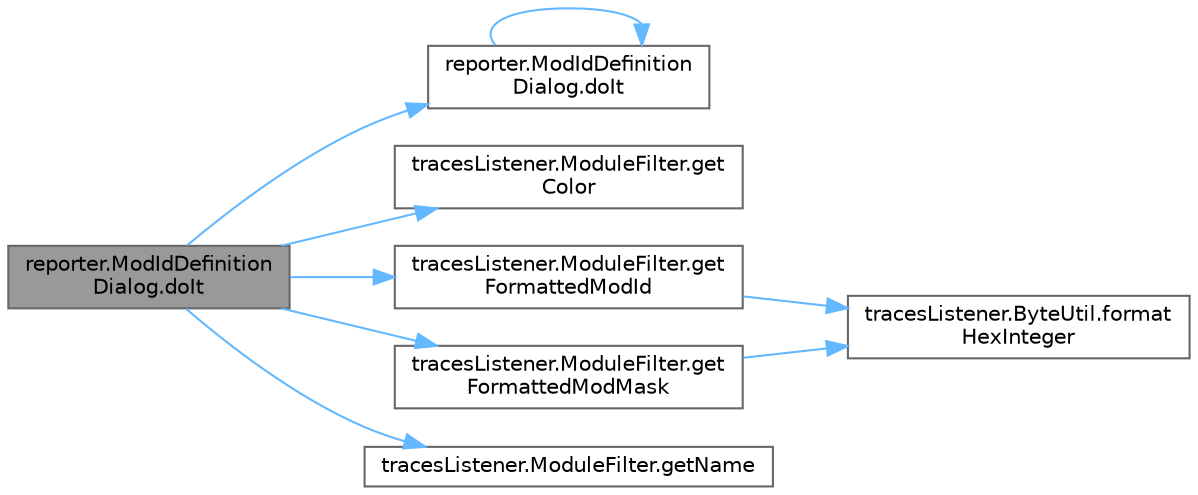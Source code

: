 digraph "reporter.ModIdDefinitionDialog.doIt"
{
 // LATEX_PDF_SIZE
  bgcolor="transparent";
  edge [fontname=Helvetica,fontsize=10,labelfontname=Helvetica,labelfontsize=10];
  node [fontname=Helvetica,fontsize=10,shape=box,height=0.2,width=0.4];
  rankdir="LR";
  Node1 [id="Node000001",label="reporter.ModIdDefinition\lDialog.doIt",height=0.2,width=0.4,color="gray40", fillcolor="grey60", style="filled", fontcolor="black",tooltip=" "];
  Node1 -> Node2 [id="edge1_Node000001_Node000002",color="steelblue1",style="solid",tooltip=" "];
  Node2 [id="Node000002",label="reporter.ModIdDefinition\lDialog.doIt",height=0.2,width=0.4,color="grey40", fillcolor="white", style="filled",URL="$classreporter_1_1_mod_id_definition_dialog.html#a7b5e654b8b8acc891fa41acb484319ae",tooltip=" "];
  Node2 -> Node2 [id="edge2_Node000002_Node000002",color="steelblue1",style="solid",tooltip=" "];
  Node1 -> Node3 [id="edge3_Node000001_Node000003",color="steelblue1",style="solid",tooltip=" "];
  Node3 [id="Node000003",label="tracesListener.ModuleFilter.get\lColor",height=0.2,width=0.4,color="grey40", fillcolor="white", style="filled",URL="$classtraces_listener_1_1_module_filter.html#a9c7ac046154a29d71e5ccf2c529413fb",tooltip=" "];
  Node1 -> Node4 [id="edge4_Node000001_Node000004",color="steelblue1",style="solid",tooltip=" "];
  Node4 [id="Node000004",label="tracesListener.ModuleFilter.get\lFormattedModId",height=0.2,width=0.4,color="grey40", fillcolor="white", style="filled",URL="$classtraces_listener_1_1_module_filter.html#a485110a53f08c7b7c82d379ce60ba191",tooltip=" "];
  Node4 -> Node5 [id="edge5_Node000004_Node000005",color="steelblue1",style="solid",tooltip=" "];
  Node5 [id="Node000005",label="tracesListener.ByteUtil.format\lHexInteger",height=0.2,width=0.4,color="grey40", fillcolor="white", style="filled",URL="$classtraces_listener_1_1_byte_util.html#a82d516b5fbc7b49c3cf5ad55625e084e",tooltip=" "];
  Node1 -> Node6 [id="edge6_Node000001_Node000006",color="steelblue1",style="solid",tooltip=" "];
  Node6 [id="Node000006",label="tracesListener.ModuleFilter.get\lFormattedModMask",height=0.2,width=0.4,color="grey40", fillcolor="white", style="filled",URL="$classtraces_listener_1_1_module_filter.html#a616c5577e22bf9cdf4fb00fcd96b71e4",tooltip=" "];
  Node6 -> Node5 [id="edge7_Node000006_Node000005",color="steelblue1",style="solid",tooltip=" "];
  Node1 -> Node7 [id="edge8_Node000001_Node000007",color="steelblue1",style="solid",tooltip=" "];
  Node7 [id="Node000007",label="tracesListener.ModuleFilter.getName",height=0.2,width=0.4,color="grey40", fillcolor="white", style="filled",URL="$classtraces_listener_1_1_module_filter.html#a27843988465bec218d462295602979cc",tooltip=" "];
}
